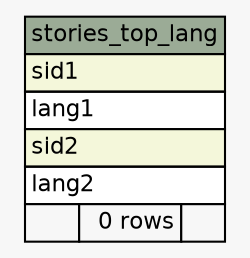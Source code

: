 // dot 2.38.0 on Mac OS X 10.9.4
// SchemaSpy rev 590
digraph "stories_top_lang" {
  graph [
    rankdir="RL"
    bgcolor="#f7f7f7"
    nodesep="0.18"
    ranksep="0.46"
    fontname="Helvetica"
    fontsize="11"
  ];
  node [
    fontname="Helvetica"
    fontsize="11"
    shape="plaintext"
  ];
  edge [
    arrowsize="0.8"
  ];
  "stories_top_lang" [
    label=<
    <TABLE BORDER="0" CELLBORDER="1" CELLSPACING="0" BGCOLOR="#ffffff">
      <TR><TD COLSPAN="3" BGCOLOR="#9bab96" ALIGN="CENTER">stories_top_lang</TD></TR>
      <TR><TD PORT="sid1" COLSPAN="3" BGCOLOR="#f4f7da" ALIGN="LEFT">sid1</TD></TR>
      <TR><TD PORT="lang1" COLSPAN="3" ALIGN="LEFT">lang1</TD></TR>
      <TR><TD PORT="sid2" COLSPAN="3" BGCOLOR="#f4f7da" ALIGN="LEFT">sid2</TD></TR>
      <TR><TD PORT="lang2" COLSPAN="3" ALIGN="LEFT">lang2</TD></TR>
      <TR><TD ALIGN="LEFT" BGCOLOR="#f7f7f7">  </TD><TD ALIGN="RIGHT" BGCOLOR="#f7f7f7">0 rows</TD><TD ALIGN="RIGHT" BGCOLOR="#f7f7f7">  </TD></TR>
    </TABLE>>
    URL="tables/stories_top_lang.html"
    tooltip="stories_top_lang"
  ];
}
